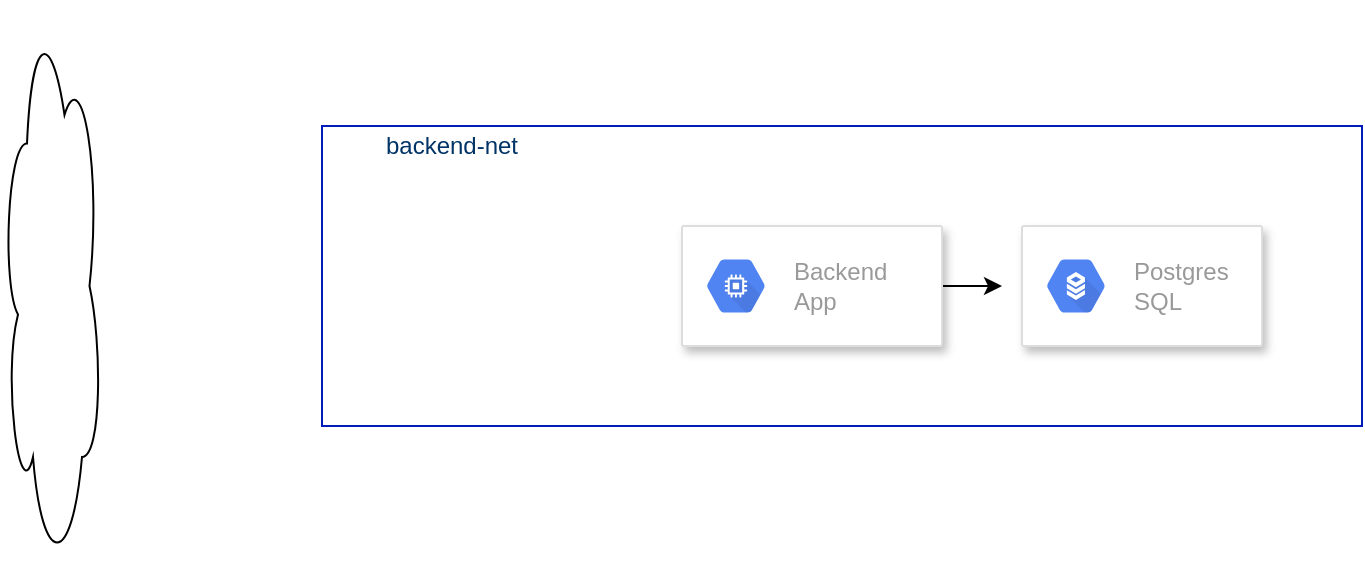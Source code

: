 <mxfile version="10.8.0" type="github"><diagram id="SbWKrhHal6pcyo2mn7Qy" name="Page-1"><mxGraphModel dx="1327" dy="755" grid="1" gridSize="10" guides="1" tooltips="1" connect="1" arrows="1" fold="1" page="1" pageScale="1" pageWidth="850" pageHeight="1100" math="0" shadow="0"><root><mxCell id="0"/><mxCell id="1" parent="0"/><mxCell id="-72b9o6_SHO_4Yo2ID3p-3" value="" style="rounded=0;whiteSpace=wrap;html=1;fillColor=none;strokeColor=#001DBC;fontColor=#ffffff;" vertex="1" parent="1"><mxGeometry x="210" y="230" width="520" height="150" as="geometry"/></mxCell><mxCell id="-72b9o6_SHO_4Yo2ID3p-4" value="" style="ellipse;shape=cloud;whiteSpace=wrap;html=1;fillColor=none;" vertex="1" parent="1"><mxGeometry x="50" y="167.5" width="50" height="285" as="geometry"/></mxCell><mxCell id="-72b9o6_SHO_4Yo2ID3p-5" value="backend-net" style="text;html=1;strokeColor=none;fillColor=none;align=center;verticalAlign=middle;whiteSpace=wrap;rounded=0;fontColor=#003366;" vertex="1" parent="1"><mxGeometry x="220" y="230" width="110" height="20" as="geometry"/></mxCell><mxCell id="-72b9o6_SHO_4Yo2ID3p-8" value="" style="edgeStyle=orthogonalEdgeStyle;rounded=0;orthogonalLoop=1;jettySize=auto;html=1;" edge="1" parent="1" source="-72b9o6_SHO_4Yo2ID3p-6"><mxGeometry relative="1" as="geometry"><mxPoint x="550" y="310" as="targetPoint"/></mxGeometry></mxCell><mxCell id="-72b9o6_SHO_4Yo2ID3p-6" value="" style="strokeColor=#dddddd;fillColor=#ffffff;shadow=1;strokeWidth=1;rounded=1;absoluteArcSize=1;arcSize=2;" vertex="1" parent="1"><mxGeometry x="390" y="280" width="130" height="60" as="geometry"/></mxCell><mxCell id="-72b9o6_SHO_4Yo2ID3p-7" value="&lt;div&gt;Backend &lt;br&gt;&lt;/div&gt;&lt;div&gt;App&lt;/div&gt;" style="dashed=0;connectable=0;html=1;fillColor=#5184F3;strokeColor=none;shape=mxgraph.gcp2.hexIcon;prIcon=compute_engine;part=1;labelPosition=right;verticalLabelPosition=middle;align=left;verticalAlign=middle;spacingLeft=5;fontColor=#999999;fontSize=12;" vertex="1" parent="-72b9o6_SHO_4Yo2ID3p-6"><mxGeometry y="0.5" width="44" height="39" relative="1" as="geometry"><mxPoint x="5" y="-19.5" as="offset"/></mxGeometry></mxCell><mxCell id="-72b9o6_SHO_4Yo2ID3p-9" value="" style="strokeColor=#dddddd;fillColor=#ffffff;shadow=1;strokeWidth=1;rounded=1;absoluteArcSize=1;arcSize=2;" vertex="1" parent="1"><mxGeometry x="560" y="280" width="120" height="60" as="geometry"/></mxCell><mxCell id="-72b9o6_SHO_4Yo2ID3p-10" value="Postgres&lt;br&gt;SQL" style="dashed=0;connectable=0;html=1;fillColor=#5184F3;strokeColor=none;shape=mxgraph.gcp2.hexIcon;prIcon=cloud_sql;part=1;labelPosition=right;verticalLabelPosition=middle;align=left;verticalAlign=middle;spacingLeft=5;fontColor=#999999;fontSize=12;" vertex="1" parent="-72b9o6_SHO_4Yo2ID3p-9"><mxGeometry y="0.5" width="44" height="39" relative="1" as="geometry"><mxPoint x="5" y="-19.5" as="offset"/></mxGeometry></mxCell></root></mxGraphModel></diagram></mxfile>